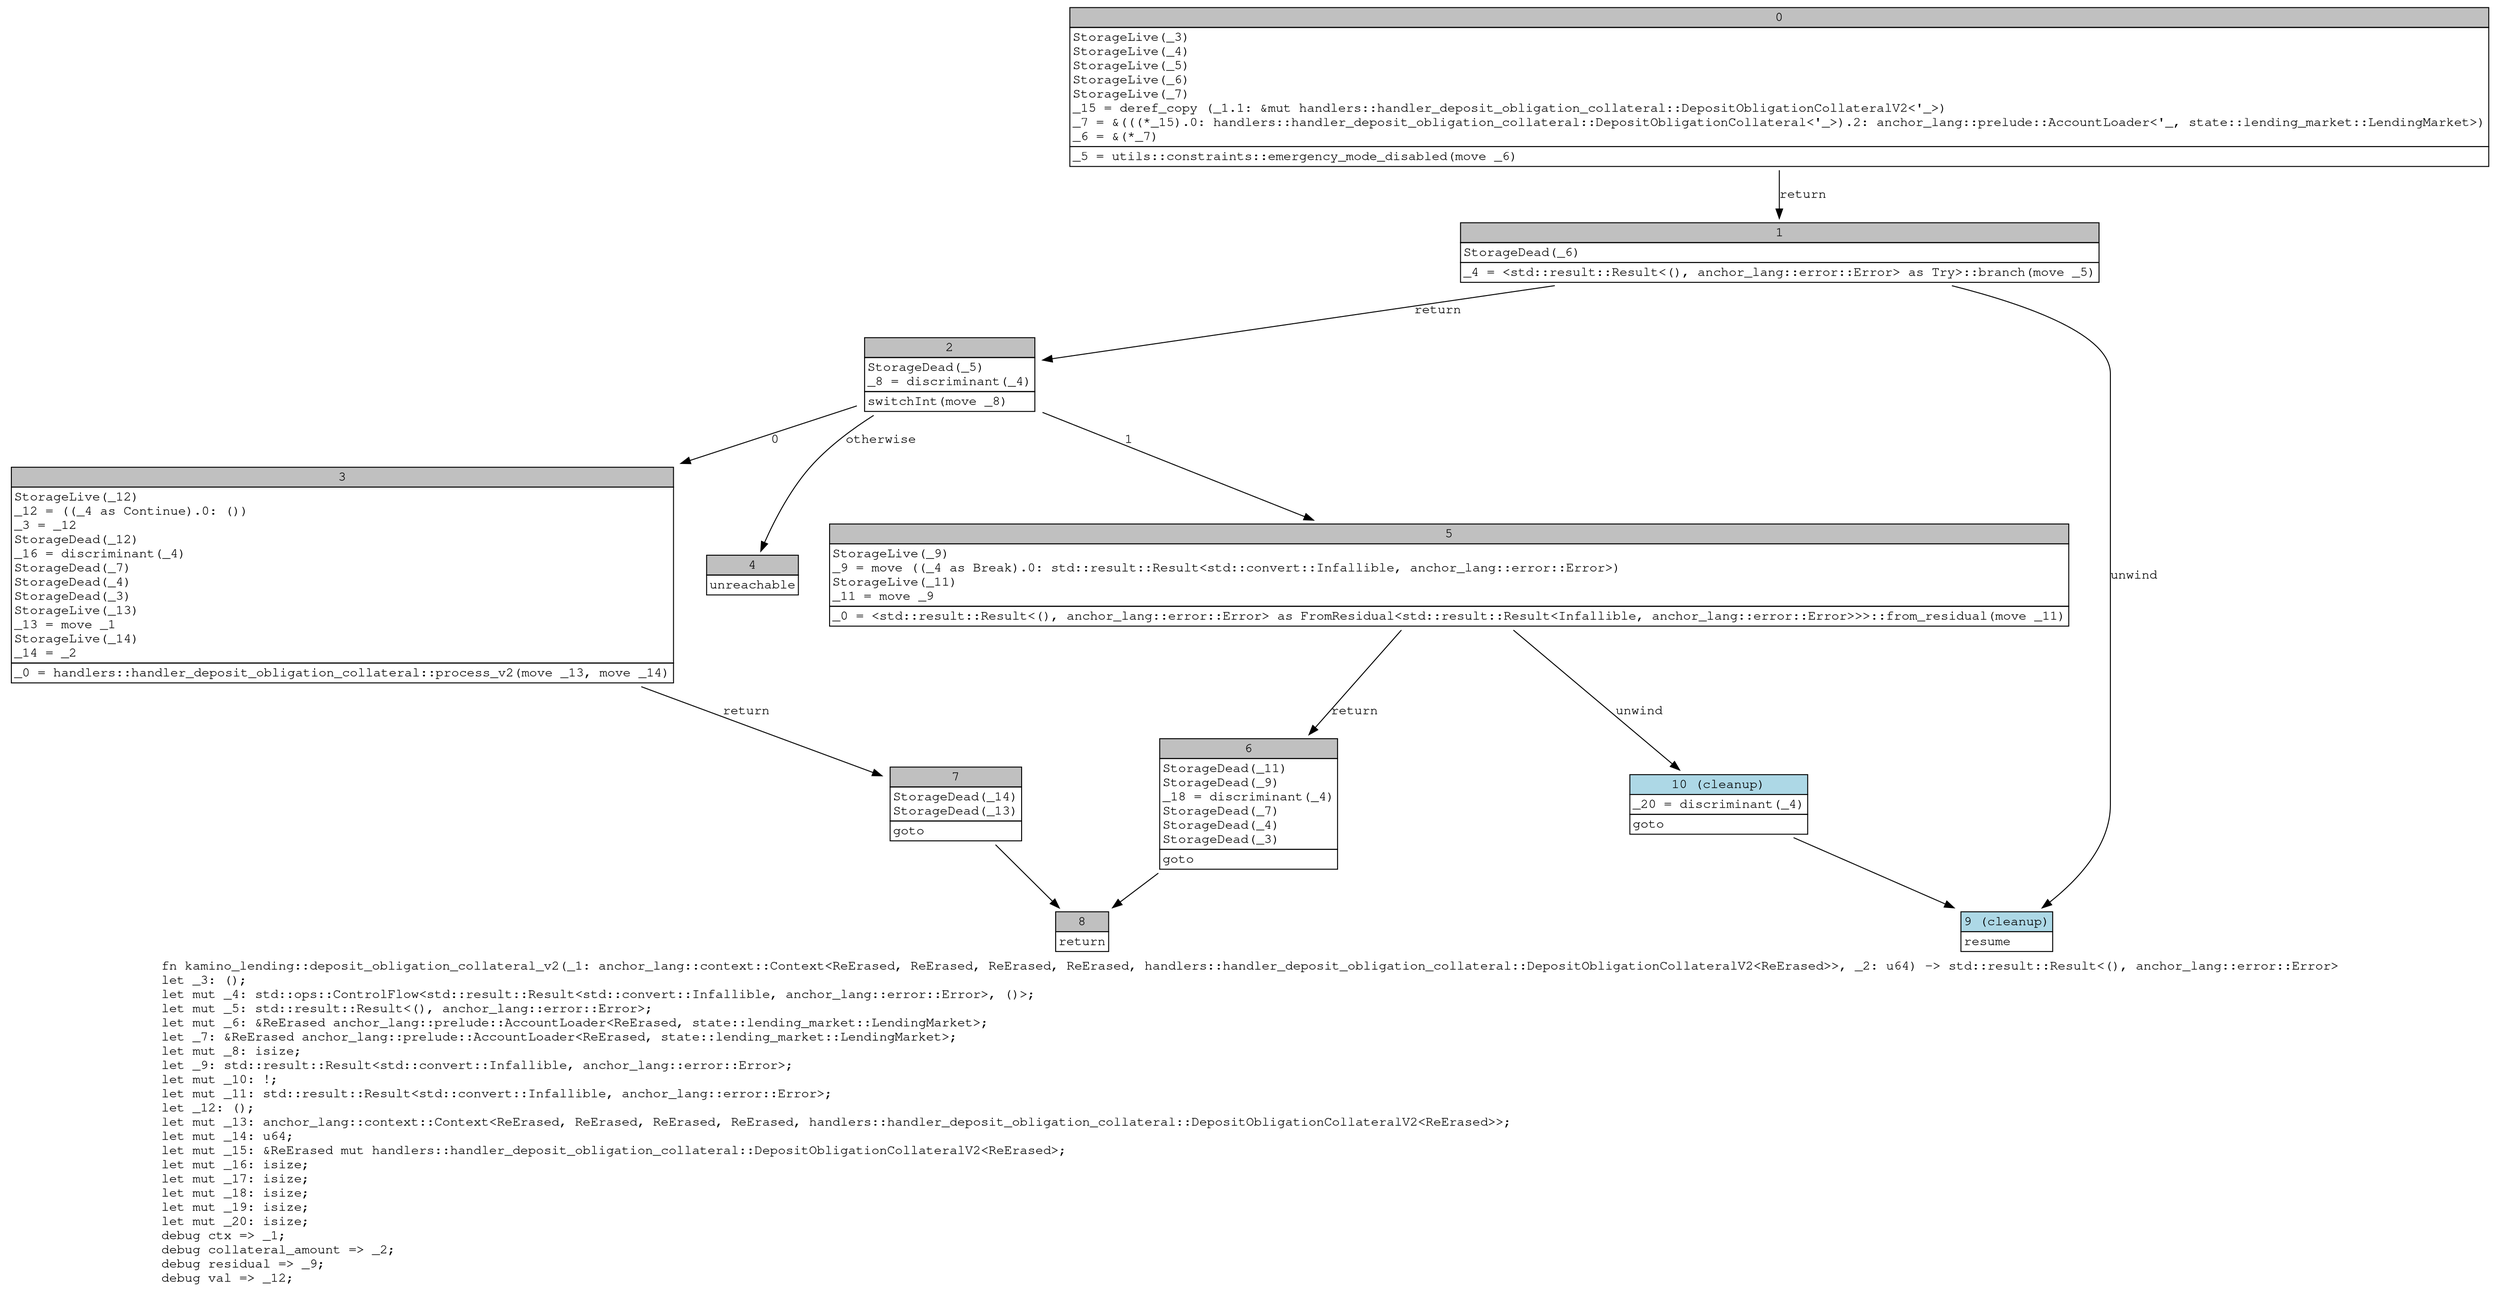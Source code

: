 digraph Mir_0_13865 {
    graph [fontname="Courier, monospace"];
    node [fontname="Courier, monospace"];
    edge [fontname="Courier, monospace"];
    label=<fn kamino_lending::deposit_obligation_collateral_v2(_1: anchor_lang::context::Context&lt;ReErased, ReErased, ReErased, ReErased, handlers::handler_deposit_obligation_collateral::DepositObligationCollateralV2&lt;ReErased&gt;&gt;, _2: u64) -&gt; std::result::Result&lt;(), anchor_lang::error::Error&gt;<br align="left"/>let _3: ();<br align="left"/>let mut _4: std::ops::ControlFlow&lt;std::result::Result&lt;std::convert::Infallible, anchor_lang::error::Error&gt;, ()&gt;;<br align="left"/>let mut _5: std::result::Result&lt;(), anchor_lang::error::Error&gt;;<br align="left"/>let mut _6: &amp;ReErased anchor_lang::prelude::AccountLoader&lt;ReErased, state::lending_market::LendingMarket&gt;;<br align="left"/>let _7: &amp;ReErased anchor_lang::prelude::AccountLoader&lt;ReErased, state::lending_market::LendingMarket&gt;;<br align="left"/>let mut _8: isize;<br align="left"/>let _9: std::result::Result&lt;std::convert::Infallible, anchor_lang::error::Error&gt;;<br align="left"/>let mut _10: !;<br align="left"/>let mut _11: std::result::Result&lt;std::convert::Infallible, anchor_lang::error::Error&gt;;<br align="left"/>let _12: ();<br align="left"/>let mut _13: anchor_lang::context::Context&lt;ReErased, ReErased, ReErased, ReErased, handlers::handler_deposit_obligation_collateral::DepositObligationCollateralV2&lt;ReErased&gt;&gt;;<br align="left"/>let mut _14: u64;<br align="left"/>let mut _15: &amp;ReErased mut handlers::handler_deposit_obligation_collateral::DepositObligationCollateralV2&lt;ReErased&gt;;<br align="left"/>let mut _16: isize;<br align="left"/>let mut _17: isize;<br align="left"/>let mut _18: isize;<br align="left"/>let mut _19: isize;<br align="left"/>let mut _20: isize;<br align="left"/>debug ctx =&gt; _1;<br align="left"/>debug collateral_amount =&gt; _2;<br align="left"/>debug residual =&gt; _9;<br align="left"/>debug val =&gt; _12;<br align="left"/>>;
    bb0__0_13865 [shape="none", label=<<table border="0" cellborder="1" cellspacing="0"><tr><td bgcolor="gray" align="center" colspan="1">0</td></tr><tr><td align="left" balign="left">StorageLive(_3)<br/>StorageLive(_4)<br/>StorageLive(_5)<br/>StorageLive(_6)<br/>StorageLive(_7)<br/>_15 = deref_copy (_1.1: &amp;mut handlers::handler_deposit_obligation_collateral::DepositObligationCollateralV2&lt;'_&gt;)<br/>_7 = &amp;(((*_15).0: handlers::handler_deposit_obligation_collateral::DepositObligationCollateral&lt;'_&gt;).2: anchor_lang::prelude::AccountLoader&lt;'_, state::lending_market::LendingMarket&gt;)<br/>_6 = &amp;(*_7)<br/></td></tr><tr><td align="left">_5 = utils::constraints::emergency_mode_disabled(move _6)</td></tr></table>>];
    bb1__0_13865 [shape="none", label=<<table border="0" cellborder="1" cellspacing="0"><tr><td bgcolor="gray" align="center" colspan="1">1</td></tr><tr><td align="left" balign="left">StorageDead(_6)<br/></td></tr><tr><td align="left">_4 = &lt;std::result::Result&lt;(), anchor_lang::error::Error&gt; as Try&gt;::branch(move _5)</td></tr></table>>];
    bb2__0_13865 [shape="none", label=<<table border="0" cellborder="1" cellspacing="0"><tr><td bgcolor="gray" align="center" colspan="1">2</td></tr><tr><td align="left" balign="left">StorageDead(_5)<br/>_8 = discriminant(_4)<br/></td></tr><tr><td align="left">switchInt(move _8)</td></tr></table>>];
    bb3__0_13865 [shape="none", label=<<table border="0" cellborder="1" cellspacing="0"><tr><td bgcolor="gray" align="center" colspan="1">3</td></tr><tr><td align="left" balign="left">StorageLive(_12)<br/>_12 = ((_4 as Continue).0: ())<br/>_3 = _12<br/>StorageDead(_12)<br/>_16 = discriminant(_4)<br/>StorageDead(_7)<br/>StorageDead(_4)<br/>StorageDead(_3)<br/>StorageLive(_13)<br/>_13 = move _1<br/>StorageLive(_14)<br/>_14 = _2<br/></td></tr><tr><td align="left">_0 = handlers::handler_deposit_obligation_collateral::process_v2(move _13, move _14)</td></tr></table>>];
    bb4__0_13865 [shape="none", label=<<table border="0" cellborder="1" cellspacing="0"><tr><td bgcolor="gray" align="center" colspan="1">4</td></tr><tr><td align="left">unreachable</td></tr></table>>];
    bb5__0_13865 [shape="none", label=<<table border="0" cellborder="1" cellspacing="0"><tr><td bgcolor="gray" align="center" colspan="1">5</td></tr><tr><td align="left" balign="left">StorageLive(_9)<br/>_9 = move ((_4 as Break).0: std::result::Result&lt;std::convert::Infallible, anchor_lang::error::Error&gt;)<br/>StorageLive(_11)<br/>_11 = move _9<br/></td></tr><tr><td align="left">_0 = &lt;std::result::Result&lt;(), anchor_lang::error::Error&gt; as FromResidual&lt;std::result::Result&lt;Infallible, anchor_lang::error::Error&gt;&gt;&gt;::from_residual(move _11)</td></tr></table>>];
    bb6__0_13865 [shape="none", label=<<table border="0" cellborder="1" cellspacing="0"><tr><td bgcolor="gray" align="center" colspan="1">6</td></tr><tr><td align="left" balign="left">StorageDead(_11)<br/>StorageDead(_9)<br/>_18 = discriminant(_4)<br/>StorageDead(_7)<br/>StorageDead(_4)<br/>StorageDead(_3)<br/></td></tr><tr><td align="left">goto</td></tr></table>>];
    bb7__0_13865 [shape="none", label=<<table border="0" cellborder="1" cellspacing="0"><tr><td bgcolor="gray" align="center" colspan="1">7</td></tr><tr><td align="left" balign="left">StorageDead(_14)<br/>StorageDead(_13)<br/></td></tr><tr><td align="left">goto</td></tr></table>>];
    bb8__0_13865 [shape="none", label=<<table border="0" cellborder="1" cellspacing="0"><tr><td bgcolor="gray" align="center" colspan="1">8</td></tr><tr><td align="left">return</td></tr></table>>];
    bb9__0_13865 [shape="none", label=<<table border="0" cellborder="1" cellspacing="0"><tr><td bgcolor="lightblue" align="center" colspan="1">9 (cleanup)</td></tr><tr><td align="left">resume</td></tr></table>>];
    bb10__0_13865 [shape="none", label=<<table border="0" cellborder="1" cellspacing="0"><tr><td bgcolor="lightblue" align="center" colspan="1">10 (cleanup)</td></tr><tr><td align="left" balign="left">_20 = discriminant(_4)<br/></td></tr><tr><td align="left">goto</td></tr></table>>];
    bb0__0_13865 -> bb1__0_13865 [label="return"];
    bb1__0_13865 -> bb2__0_13865 [label="return"];
    bb1__0_13865 -> bb9__0_13865 [label="unwind"];
    bb2__0_13865 -> bb3__0_13865 [label="0"];
    bb2__0_13865 -> bb5__0_13865 [label="1"];
    bb2__0_13865 -> bb4__0_13865 [label="otherwise"];
    bb3__0_13865 -> bb7__0_13865 [label="return"];
    bb5__0_13865 -> bb6__0_13865 [label="return"];
    bb5__0_13865 -> bb10__0_13865 [label="unwind"];
    bb6__0_13865 -> bb8__0_13865 [label=""];
    bb7__0_13865 -> bb8__0_13865 [label=""];
    bb10__0_13865 -> bb9__0_13865 [label=""];
}
